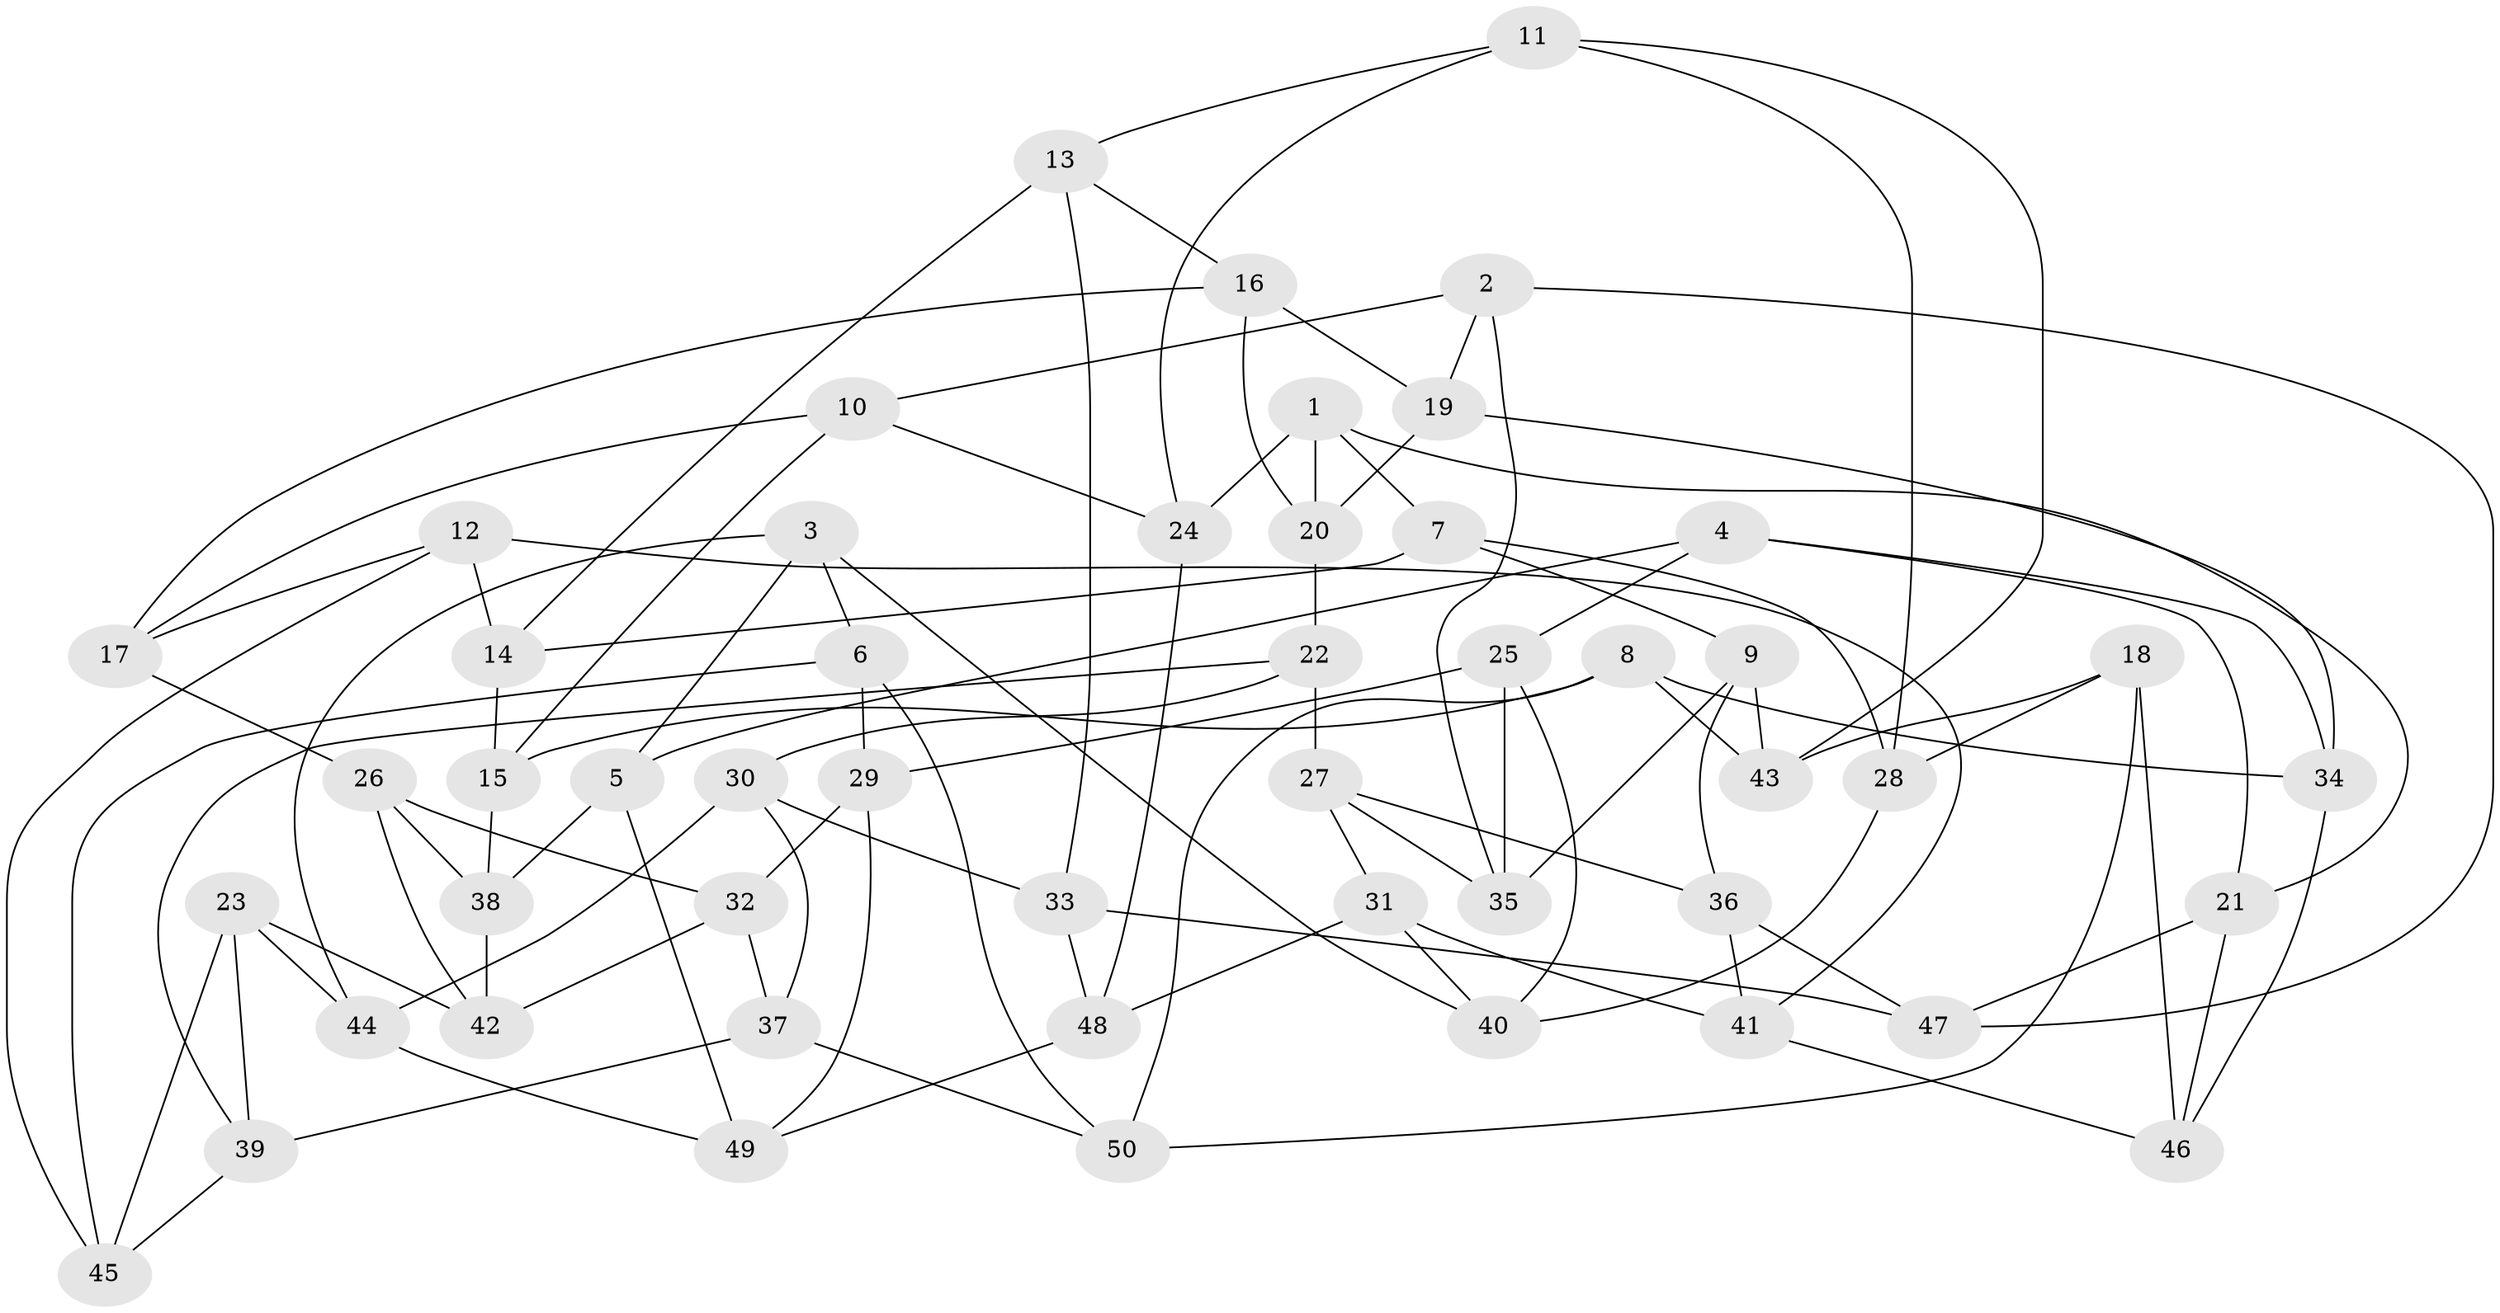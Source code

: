 // Generated by graph-tools (version 1.1) at 2025/02/03/09/25 03:02:54]
// undirected, 50 vertices, 100 edges
graph export_dot {
graph [start="1"]
  node [color=gray90,style=filled];
  1;
  2;
  3;
  4;
  5;
  6;
  7;
  8;
  9;
  10;
  11;
  12;
  13;
  14;
  15;
  16;
  17;
  18;
  19;
  20;
  21;
  22;
  23;
  24;
  25;
  26;
  27;
  28;
  29;
  30;
  31;
  32;
  33;
  34;
  35;
  36;
  37;
  38;
  39;
  40;
  41;
  42;
  43;
  44;
  45;
  46;
  47;
  48;
  49;
  50;
  1 -- 24;
  1 -- 7;
  1 -- 20;
  1 -- 21;
  2 -- 10;
  2 -- 35;
  2 -- 19;
  2 -- 47;
  3 -- 40;
  3 -- 5;
  3 -- 44;
  3 -- 6;
  4 -- 5;
  4 -- 21;
  4 -- 34;
  4 -- 25;
  5 -- 38;
  5 -- 49;
  6 -- 50;
  6 -- 29;
  6 -- 45;
  7 -- 9;
  7 -- 28;
  7 -- 14;
  8 -- 50;
  8 -- 43;
  8 -- 34;
  8 -- 15;
  9 -- 35;
  9 -- 43;
  9 -- 36;
  10 -- 17;
  10 -- 24;
  10 -- 15;
  11 -- 28;
  11 -- 43;
  11 -- 13;
  11 -- 24;
  12 -- 45;
  12 -- 17;
  12 -- 41;
  12 -- 14;
  13 -- 16;
  13 -- 14;
  13 -- 33;
  14 -- 15;
  15 -- 38;
  16 -- 20;
  16 -- 17;
  16 -- 19;
  17 -- 26;
  18 -- 28;
  18 -- 50;
  18 -- 43;
  18 -- 46;
  19 -- 34;
  19 -- 20;
  20 -- 22;
  21 -- 47;
  21 -- 46;
  22 -- 39;
  22 -- 30;
  22 -- 27;
  23 -- 39;
  23 -- 45;
  23 -- 42;
  23 -- 44;
  24 -- 48;
  25 -- 29;
  25 -- 40;
  25 -- 35;
  26 -- 42;
  26 -- 38;
  26 -- 32;
  27 -- 36;
  27 -- 35;
  27 -- 31;
  28 -- 40;
  29 -- 32;
  29 -- 49;
  30 -- 44;
  30 -- 33;
  30 -- 37;
  31 -- 48;
  31 -- 41;
  31 -- 40;
  32 -- 37;
  32 -- 42;
  33 -- 47;
  33 -- 48;
  34 -- 46;
  36 -- 41;
  36 -- 47;
  37 -- 50;
  37 -- 39;
  38 -- 42;
  39 -- 45;
  41 -- 46;
  44 -- 49;
  48 -- 49;
}

